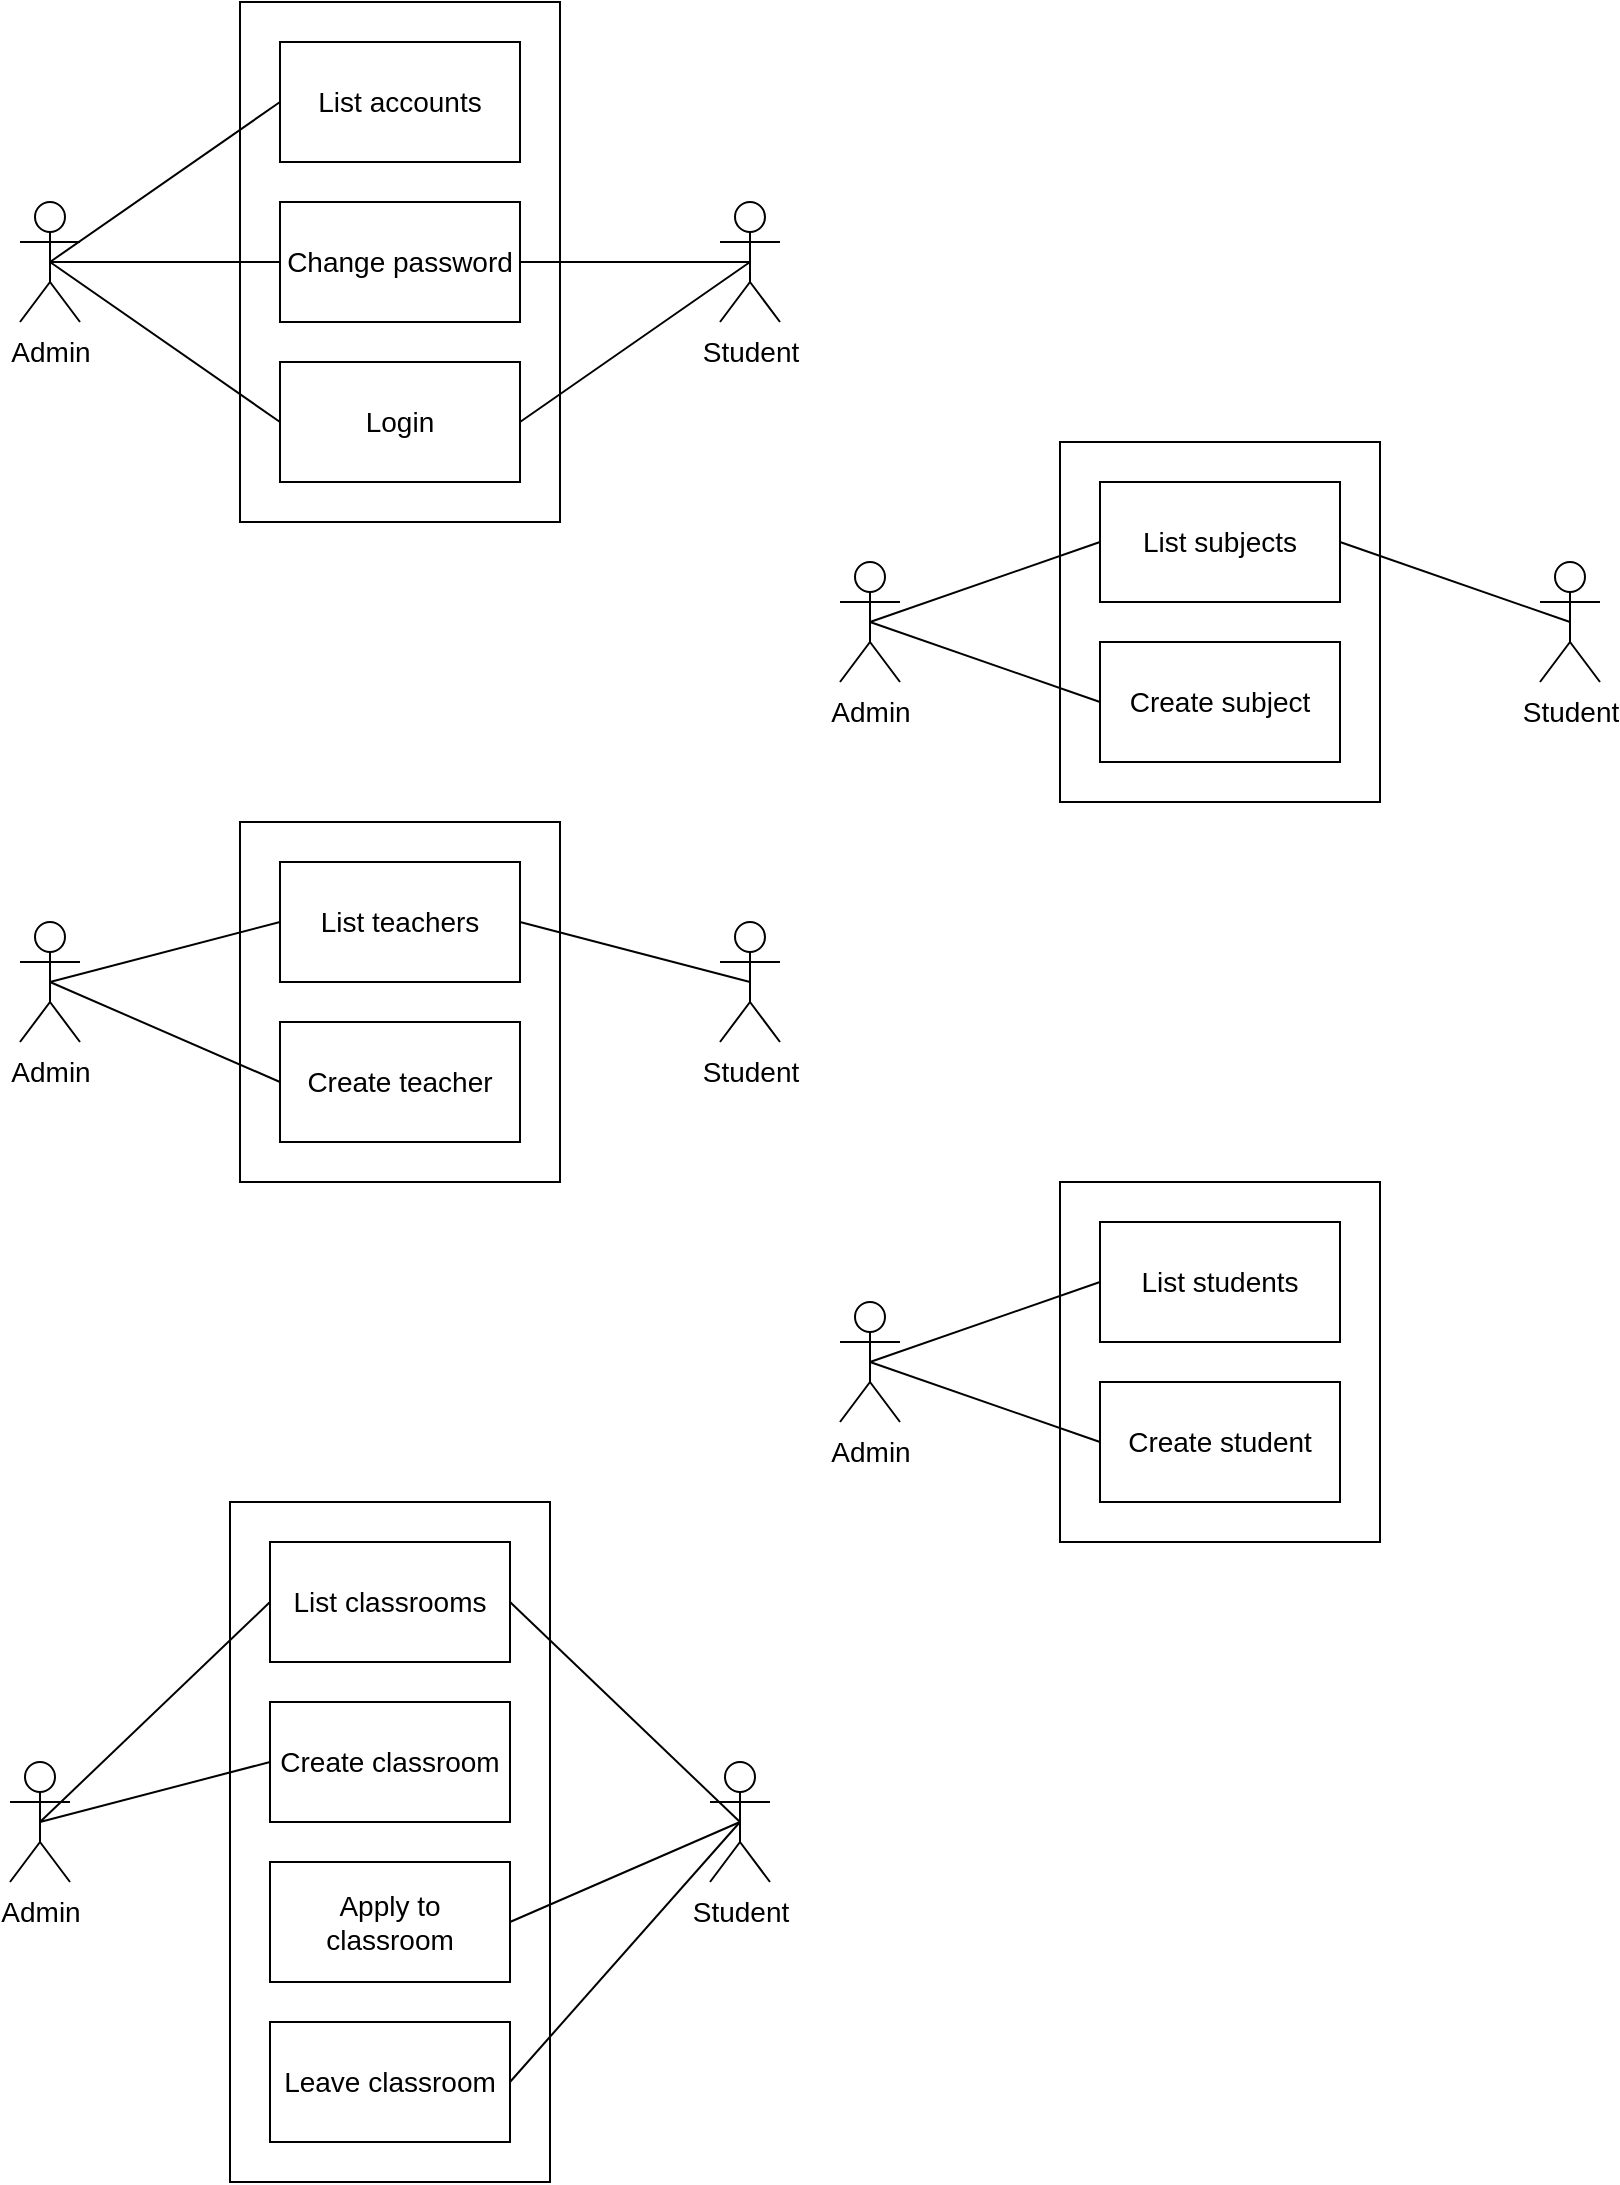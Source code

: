 <mxfile version="15.8.7" type="device" pages="4"><diagram id="AH7w5Aq96p9cUGyIJfoF" name="Usecase"><mxGraphModel dx="1303" dy="1985" grid="1" gridSize="10" guides="1" tooltips="1" connect="1" arrows="1" fold="1" page="1" pageScale="1" pageWidth="850" pageHeight="1100" math="0" shadow="0"><root><mxCell id="0"/><mxCell id="1" parent="0"/><mxCell id="RSIi7MZD5T0gRCCUXKB8-35" value="" style="rounded=0;whiteSpace=wrap;html=1;fontSize=14;" parent="1" vertex="1"><mxGeometry x="155" y="-350" width="160" height="340" as="geometry"/></mxCell><mxCell id="RSIi7MZD5T0gRCCUXKB8-28" value="" style="rounded=0;whiteSpace=wrap;html=1;fontSize=14;" parent="1" vertex="1"><mxGeometry x="570" y="-510" width="160" height="180" as="geometry"/></mxCell><mxCell id="RSIi7MZD5T0gRCCUXKB8-18" value="" style="rounded=0;whiteSpace=wrap;html=1;fontSize=14;" parent="1" vertex="1"><mxGeometry x="160" y="-690" width="160" height="180" as="geometry"/></mxCell><mxCell id="RSIi7MZD5T0gRCCUXKB8-16" value="" style="rounded=0;whiteSpace=wrap;html=1;fontSize=14;" parent="1" vertex="1"><mxGeometry x="160" y="-1100" width="160" height="260" as="geometry"/></mxCell><mxCell id="RSIi7MZD5T0gRCCUXKB8-8" value="" style="rounded=0;whiteSpace=wrap;html=1;fontSize=14;" parent="1" vertex="1"><mxGeometry x="570" y="-880" width="160" height="180" as="geometry"/></mxCell><mxCell id="EGFN7egGPJY34ub4a-sf-1" value="Login" style="rounded=0;whiteSpace=wrap;html=1;fontSize=14;" parent="1" vertex="1"><mxGeometry x="180" y="-920" width="120" height="60" as="geometry"/></mxCell><mxCell id="EGFN7egGPJY34ub4a-sf-15" style="edgeStyle=none;rounded=0;orthogonalLoop=1;jettySize=auto;html=1;exitX=0.5;exitY=0.5;exitDx=0;exitDy=0;exitPerimeter=0;entryX=0;entryY=0.5;entryDx=0;entryDy=0;endArrow=none;endFill=0;fontSize=14;" parent="1" source="EGFN7egGPJY34ub4a-sf-2" target="EGFN7egGPJY34ub4a-sf-14" edge="1"><mxGeometry relative="1" as="geometry"/></mxCell><mxCell id="RSIi7MZD5T0gRCCUXKB8-3" style="edgeStyle=none;rounded=0;orthogonalLoop=1;jettySize=auto;html=1;exitX=0.5;exitY=0.5;exitDx=0;exitDy=0;exitPerimeter=0;entryX=0;entryY=0.5;entryDx=0;entryDy=0;endArrow=none;endFill=0;fontSize=14;" parent="1" source="EGFN7egGPJY34ub4a-sf-2" target="RSIi7MZD5T0gRCCUXKB8-1" edge="1"><mxGeometry relative="1" as="geometry"/></mxCell><mxCell id="EGFN7egGPJY34ub4a-sf-2" value="Admin" style="shape=umlActor;verticalLabelPosition=bottom;verticalAlign=top;html=1;outlineConnect=0;fontSize=14;" parent="1" vertex="1"><mxGeometry x="460" y="-820" width="30" height="60" as="geometry"/></mxCell><mxCell id="EGFN7egGPJY34ub4a-sf-6" style="edgeStyle=none;rounded=0;orthogonalLoop=1;jettySize=auto;html=1;exitX=0.5;exitY=0.5;exitDx=0;exitDy=0;exitPerimeter=0;entryX=1;entryY=0.5;entryDx=0;entryDy=0;endArrow=none;endFill=0;fontSize=14;" parent="1" source="EGFN7egGPJY34ub4a-sf-3" target="EGFN7egGPJY34ub4a-sf-1" edge="1"><mxGeometry relative="1" as="geometry"/></mxCell><mxCell id="RSIi7MZD5T0gRCCUXKB8-7" style="edgeStyle=none;rounded=0;orthogonalLoop=1;jettySize=auto;html=1;exitX=0.5;exitY=0.5;exitDx=0;exitDy=0;exitPerimeter=0;entryX=1;entryY=0.5;entryDx=0;entryDy=0;endArrow=none;endFill=0;fontSize=14;" parent="1" source="EGFN7egGPJY34ub4a-sf-3" target="RSIi7MZD5T0gRCCUXKB8-5" edge="1"><mxGeometry relative="1" as="geometry"/></mxCell><mxCell id="EGFN7egGPJY34ub4a-sf-3" value="Student" style="shape=umlActor;verticalLabelPosition=bottom;verticalAlign=top;html=1;outlineConnect=0;fontSize=14;" parent="1" vertex="1"><mxGeometry x="400" y="-1000" width="30" height="60" as="geometry"/></mxCell><mxCell id="RSIi7MZD5T0gRCCUXKB8-43" style="edgeStyle=none;rounded=0;orthogonalLoop=1;jettySize=auto;html=1;exitX=1;exitY=0.5;exitDx=0;exitDy=0;entryX=0.5;entryY=0.5;entryDx=0;entryDy=0;entryPerimeter=0;endArrow=none;endFill=0;fontSize=14;" parent="1" source="EGFN7egGPJY34ub4a-sf-9" target="RSIi7MZD5T0gRCCUXKB8-41" edge="1"><mxGeometry relative="1" as="geometry"/></mxCell><mxCell id="EGFN7egGPJY34ub4a-sf-9" value="Apply to classroom" style="rounded=0;whiteSpace=wrap;html=1;fontSize=14;" parent="1" vertex="1"><mxGeometry x="175" y="-170" width="120" height="60" as="geometry"/></mxCell><mxCell id="EGFN7egGPJY34ub4a-sf-12" value="List accounts" style="rounded=0;whiteSpace=wrap;html=1;fontSize=14;" parent="1" vertex="1"><mxGeometry x="180" y="-1080" width="120" height="60" as="geometry"/></mxCell><mxCell id="EGFN7egGPJY34ub4a-sf-14" value="List subjects" style="rounded=0;whiteSpace=wrap;html=1;fontSize=14;" parent="1" vertex="1"><mxGeometry x="590" y="-860" width="120" height="60" as="geometry"/></mxCell><mxCell id="RSIi7MZD5T0gRCCUXKB8-44" style="edgeStyle=none;rounded=0;orthogonalLoop=1;jettySize=auto;html=1;exitX=1;exitY=0.5;exitDx=0;exitDy=0;endArrow=none;endFill=0;entryX=0.5;entryY=0.5;entryDx=0;entryDy=0;entryPerimeter=0;fontSize=14;" parent="1" source="EGFN7egGPJY34ub4a-sf-23" target="RSIi7MZD5T0gRCCUXKB8-41" edge="1"><mxGeometry relative="1" as="geometry"><mxPoint x="380" y="-160" as="targetPoint"/></mxGeometry></mxCell><mxCell id="EGFN7egGPJY34ub4a-sf-23" value="Leave classroom" style="rounded=0;whiteSpace=wrap;html=1;fontSize=14;" parent="1" vertex="1"><mxGeometry x="175" y="-90" width="120" height="60" as="geometry"/></mxCell><mxCell id="-o_s57AqPUKPqCdfIMqW-1" value="List students" style="rounded=0;whiteSpace=wrap;html=1;fontSize=14;" parent="1" vertex="1"><mxGeometry x="590" y="-490" width="120" height="60" as="geometry"/></mxCell><mxCell id="RSIi7MZD5T0gRCCUXKB8-25" style="edgeStyle=none;rounded=0;orthogonalLoop=1;jettySize=auto;html=1;exitX=1;exitY=0.5;exitDx=0;exitDy=0;entryX=0.5;entryY=0.5;entryDx=0;entryDy=0;entryPerimeter=0;endArrow=none;endFill=0;fontSize=14;" parent="1" source="-o_s57AqPUKPqCdfIMqW-2" target="RSIi7MZD5T0gRCCUXKB8-24" edge="1"><mxGeometry relative="1" as="geometry"/></mxCell><mxCell id="-o_s57AqPUKPqCdfIMqW-2" value="List teachers" style="rounded=0;whiteSpace=wrap;html=1;fontSize=14;" parent="1" vertex="1"><mxGeometry x="180" y="-670" width="120" height="60" as="geometry"/></mxCell><mxCell id="RSIi7MZD5T0gRCCUXKB8-1" value="Create subject" style="rounded=0;whiteSpace=wrap;html=1;fontSize=14;" parent="1" vertex="1"><mxGeometry x="590" y="-780" width="120" height="60" as="geometry"/></mxCell><mxCell id="RSIi7MZD5T0gRCCUXKB8-5" value="Change password" style="rounded=0;whiteSpace=wrap;html=1;fontSize=14;" parent="1" vertex="1"><mxGeometry x="180" y="-1000" width="120" height="60" as="geometry"/></mxCell><mxCell id="RSIi7MZD5T0gRCCUXKB8-10" style="edgeStyle=none;rounded=0;orthogonalLoop=1;jettySize=auto;html=1;exitX=0.5;exitY=0.5;exitDx=0;exitDy=0;exitPerimeter=0;entryX=1;entryY=0.5;entryDx=0;entryDy=0;endArrow=none;endFill=0;fontSize=14;" parent="1" source="RSIi7MZD5T0gRCCUXKB8-9" target="EGFN7egGPJY34ub4a-sf-14" edge="1"><mxGeometry relative="1" as="geometry"/></mxCell><mxCell id="RSIi7MZD5T0gRCCUXKB8-9" value="Student" style="shape=umlActor;verticalLabelPosition=bottom;verticalAlign=top;html=1;outlineConnect=0;fontSize=14;" parent="1" vertex="1"><mxGeometry x="810" y="-820" width="30" height="60" as="geometry"/></mxCell><mxCell id="RSIi7MZD5T0gRCCUXKB8-12" style="edgeStyle=none;rounded=0;orthogonalLoop=1;jettySize=auto;html=1;exitX=0.5;exitY=0.5;exitDx=0;exitDy=0;exitPerimeter=0;entryX=0;entryY=0.5;entryDx=0;entryDy=0;endArrow=none;endFill=0;fontSize=14;" parent="1" source="RSIi7MZD5T0gRCCUXKB8-11" target="EGFN7egGPJY34ub4a-sf-12" edge="1"><mxGeometry relative="1" as="geometry"/></mxCell><mxCell id="RSIi7MZD5T0gRCCUXKB8-14" style="edgeStyle=none;rounded=0;orthogonalLoop=1;jettySize=auto;html=1;exitX=0.5;exitY=0.5;exitDx=0;exitDy=0;exitPerimeter=0;entryX=0;entryY=0.5;entryDx=0;entryDy=0;endArrow=none;endFill=0;fontSize=14;" parent="1" source="RSIi7MZD5T0gRCCUXKB8-11" target="RSIi7MZD5T0gRCCUXKB8-5" edge="1"><mxGeometry relative="1" as="geometry"/></mxCell><mxCell id="RSIi7MZD5T0gRCCUXKB8-15" style="edgeStyle=none;rounded=0;orthogonalLoop=1;jettySize=auto;html=1;exitX=0.5;exitY=0.5;exitDx=0;exitDy=0;exitPerimeter=0;entryX=0;entryY=0.5;entryDx=0;entryDy=0;endArrow=none;endFill=0;fontSize=14;" parent="1" source="RSIi7MZD5T0gRCCUXKB8-11" target="EGFN7egGPJY34ub4a-sf-1" edge="1"><mxGeometry relative="1" as="geometry"/></mxCell><mxCell id="RSIi7MZD5T0gRCCUXKB8-11" value="Admin" style="shape=umlActor;verticalLabelPosition=bottom;verticalAlign=top;html=1;outlineConnect=0;fontSize=14;" parent="1" vertex="1"><mxGeometry x="50" y="-1000" width="30" height="60" as="geometry"/></mxCell><mxCell id="RSIi7MZD5T0gRCCUXKB8-17" value="Create teacher" style="rounded=0;whiteSpace=wrap;html=1;fontSize=14;" parent="1" vertex="1"><mxGeometry x="180" y="-590" width="120" height="60" as="geometry"/></mxCell><mxCell id="RSIi7MZD5T0gRCCUXKB8-20" style="edgeStyle=none;rounded=0;orthogonalLoop=1;jettySize=auto;html=1;exitX=0.5;exitY=0.5;exitDx=0;exitDy=0;exitPerimeter=0;entryX=0;entryY=0.5;entryDx=0;entryDy=0;endArrow=none;endFill=0;fontSize=14;" parent="1" source="RSIi7MZD5T0gRCCUXKB8-19" target="-o_s57AqPUKPqCdfIMqW-2" edge="1"><mxGeometry relative="1" as="geometry"/></mxCell><mxCell id="RSIi7MZD5T0gRCCUXKB8-21" style="edgeStyle=none;rounded=0;orthogonalLoop=1;jettySize=auto;html=1;exitX=0.5;exitY=0.5;exitDx=0;exitDy=0;exitPerimeter=0;entryX=0;entryY=0.5;entryDx=0;entryDy=0;endArrow=none;endFill=0;fontSize=14;" parent="1" source="RSIi7MZD5T0gRCCUXKB8-19" target="RSIi7MZD5T0gRCCUXKB8-17" edge="1"><mxGeometry relative="1" as="geometry"/></mxCell><mxCell id="RSIi7MZD5T0gRCCUXKB8-19" value="Admin" style="shape=umlActor;verticalLabelPosition=bottom;verticalAlign=top;html=1;outlineConnect=0;fontSize=14;" parent="1" vertex="1"><mxGeometry x="50" y="-640" width="30" height="60" as="geometry"/></mxCell><mxCell id="RSIi7MZD5T0gRCCUXKB8-24" value="Student" style="shape=umlActor;verticalLabelPosition=bottom;verticalAlign=top;html=1;outlineConnect=0;fontSize=14;" parent="1" vertex="1"><mxGeometry x="400" y="-640" width="30" height="60" as="geometry"/></mxCell><mxCell id="RSIi7MZD5T0gRCCUXKB8-26" value="Create student" style="rounded=0;whiteSpace=wrap;html=1;fontSize=14;" parent="1" vertex="1"><mxGeometry x="590" y="-410" width="120" height="60" as="geometry"/></mxCell><mxCell id="RSIi7MZD5T0gRCCUXKB8-31" style="edgeStyle=none;rounded=0;orthogonalLoop=1;jettySize=auto;html=1;exitX=0.5;exitY=0.5;exitDx=0;exitDy=0;exitPerimeter=0;entryX=0;entryY=0.5;entryDx=0;entryDy=0;endArrow=none;endFill=0;fontSize=14;" parent="1" source="RSIi7MZD5T0gRCCUXKB8-29" target="-o_s57AqPUKPqCdfIMqW-1" edge="1"><mxGeometry relative="1" as="geometry"/></mxCell><mxCell id="RSIi7MZD5T0gRCCUXKB8-32" style="edgeStyle=none;rounded=0;orthogonalLoop=1;jettySize=auto;html=1;exitX=0.5;exitY=0.5;exitDx=0;exitDy=0;exitPerimeter=0;entryX=0;entryY=0.5;entryDx=0;entryDy=0;endArrow=none;endFill=0;fontSize=14;" parent="1" source="RSIi7MZD5T0gRCCUXKB8-29" target="RSIi7MZD5T0gRCCUXKB8-26" edge="1"><mxGeometry relative="1" as="geometry"/></mxCell><mxCell id="RSIi7MZD5T0gRCCUXKB8-29" value="Admin" style="shape=umlActor;verticalLabelPosition=bottom;verticalAlign=top;html=1;outlineConnect=0;fontSize=14;" parent="1" vertex="1"><mxGeometry x="460" y="-450" width="30" height="60" as="geometry"/></mxCell><mxCell id="RSIi7MZD5T0gRCCUXKB8-42" style="edgeStyle=none;rounded=0;orthogonalLoop=1;jettySize=auto;html=1;exitX=1;exitY=0.5;exitDx=0;exitDy=0;entryX=0.5;entryY=0.5;entryDx=0;entryDy=0;entryPerimeter=0;endArrow=none;endFill=0;fontSize=14;" parent="1" source="RSIi7MZD5T0gRCCUXKB8-33" target="RSIi7MZD5T0gRCCUXKB8-41" edge="1"><mxGeometry relative="1" as="geometry"/></mxCell><mxCell id="RSIi7MZD5T0gRCCUXKB8-33" value="List classrooms" style="rounded=0;whiteSpace=wrap;html=1;fontSize=14;" parent="1" vertex="1"><mxGeometry x="175" y="-330" width="120" height="60" as="geometry"/></mxCell><mxCell id="RSIi7MZD5T0gRCCUXKB8-34" value="Create classroom" style="rounded=0;whiteSpace=wrap;html=1;fontSize=14;" parent="1" vertex="1"><mxGeometry x="175" y="-250" width="120" height="60" as="geometry"/></mxCell><mxCell id="RSIi7MZD5T0gRCCUXKB8-37" style="edgeStyle=none;rounded=0;orthogonalLoop=1;jettySize=auto;html=1;exitX=0.5;exitY=0.5;exitDx=0;exitDy=0;exitPerimeter=0;entryX=0;entryY=0.5;entryDx=0;entryDy=0;endArrow=none;endFill=0;fontSize=14;" parent="1" source="RSIi7MZD5T0gRCCUXKB8-36" target="RSIi7MZD5T0gRCCUXKB8-33" edge="1"><mxGeometry relative="1" as="geometry"/></mxCell><mxCell id="RSIi7MZD5T0gRCCUXKB8-38" style="edgeStyle=none;rounded=0;orthogonalLoop=1;jettySize=auto;html=1;exitX=0.5;exitY=0.5;exitDx=0;exitDy=0;exitPerimeter=0;entryX=0;entryY=0.5;entryDx=0;entryDy=0;endArrow=none;endFill=0;fontSize=14;" parent="1" source="RSIi7MZD5T0gRCCUXKB8-36" target="RSIi7MZD5T0gRCCUXKB8-34" edge="1"><mxGeometry relative="1" as="geometry"/></mxCell><mxCell id="RSIi7MZD5T0gRCCUXKB8-36" value="Admin" style="shape=umlActor;verticalLabelPosition=bottom;verticalAlign=top;html=1;outlineConnect=0;fontSize=14;" parent="1" vertex="1"><mxGeometry x="45" y="-220" width="30" height="60" as="geometry"/></mxCell><mxCell id="RSIi7MZD5T0gRCCUXKB8-41" value="Student" style="shape=umlActor;verticalLabelPosition=bottom;verticalAlign=top;html=1;outlineConnect=0;fontSize=14;" parent="1" vertex="1"><mxGeometry x="395" y="-220" width="30" height="60" as="geometry"/></mxCell></root></mxGraphModel></diagram><diagram id="pPxAb15gJP4YLCrS3JAK" name="ERD"><mxGraphModel dx="782" dy="531" grid="1" gridSize="10" guides="1" tooltips="1" connect="1" arrows="1" fold="1" page="1" pageScale="1" pageWidth="850" pageHeight="1100" math="0" shadow="0"><root><mxCell id="498lmC8vUljL6oUzgPvH-0"/><mxCell id="498lmC8vUljL6oUzgPvH-1" parent="498lmC8vUljL6oUzgPvH-0"/><mxCell id="498lmC8vUljL6oUzgPvH-8" style="edgeStyle=orthogonalEdgeStyle;rounded=0;orthogonalLoop=1;jettySize=auto;html=1;exitX=1;exitY=0.5;exitDx=0;exitDy=0;entryX=0;entryY=0.5;entryDx=0;entryDy=0;endArrow=none;endFill=0;fontSize=14;" parent="498lmC8vUljL6oUzgPvH-1" source="498lmC8vUljL6oUzgPvH-21" target="498lmC8vUljL6oUzgPvH-3" edge="1"><mxGeometry relative="1" as="geometry"/></mxCell><mxCell id="498lmC8vUljL6oUzgPvH-2" value="Account" style="rounded=0;whiteSpace=wrap;html=1;fontSize=14;" parent="498lmC8vUljL6oUzgPvH-1" vertex="1"><mxGeometry x="200" y="50" width="120" height="60" as="geometry"/></mxCell><mxCell id="498lmC8vUljL6oUzgPvH-11" style="edgeStyle=orthogonalEdgeStyle;rounded=0;orthogonalLoop=1;jettySize=auto;html=1;exitX=0.5;exitY=1;exitDx=0;exitDy=0;entryX=0.5;entryY=0;entryDx=0;entryDy=0;endArrow=ERmany;endFill=0;fontSize=14;" parent="498lmC8vUljL6oUzgPvH-1" source="498lmC8vUljL6oUzgPvH-12" target="498lmC8vUljL6oUzgPvH-4" edge="1"><mxGeometry relative="1" as="geometry"/></mxCell><mxCell id="498lmC8vUljL6oUzgPvH-3" value="Student" style="rounded=0;whiteSpace=wrap;html=1;fontSize=14;" parent="498lmC8vUljL6oUzgPvH-1" vertex="1"><mxGeometry x="480" y="50" width="120" height="60" as="geometry"/></mxCell><mxCell id="498lmC8vUljL6oUzgPvH-4" value="Classroom" style="rounded=0;whiteSpace=wrap;html=1;fontSize=14;" parent="498lmC8vUljL6oUzgPvH-1" vertex="1"><mxGeometry x="480" y="430" width="120" height="60" as="geometry"/></mxCell><mxCell id="498lmC8vUljL6oUzgPvH-10" style="edgeStyle=orthogonalEdgeStyle;rounded=0;orthogonalLoop=1;jettySize=auto;html=1;endArrow=ERmany;endFill=0;entryX=0;entryY=0.5;entryDx=0;entryDy=0;exitX=1;exitY=0.5;exitDx=0;exitDy=0;fontSize=14;" parent="498lmC8vUljL6oUzgPvH-1" source="498lmC8vUljL6oUzgPvH-26" target="498lmC8vUljL6oUzgPvH-4" edge="1"><mxGeometry relative="1" as="geometry"><mxPoint x="380" y="480" as="sourcePoint"/><mxPoint x="460" y="460" as="targetPoint"/></mxGeometry></mxCell><mxCell id="498lmC8vUljL6oUzgPvH-27" style="edgeStyle=orthogonalEdgeStyle;rounded=0;orthogonalLoop=1;jettySize=auto;html=1;exitX=1;exitY=0.5;exitDx=0;exitDy=0;entryX=0;entryY=0.5;entryDx=0;entryDy=0;endArrow=none;endFill=0;fontSize=14;" parent="498lmC8vUljL6oUzgPvH-1" source="498lmC8vUljL6oUzgPvH-6" target="498lmC8vUljL6oUzgPvH-26" edge="1"><mxGeometry relative="1" as="geometry"/></mxCell><mxCell id="498lmC8vUljL6oUzgPvH-6" value="Subject" style="rounded=0;whiteSpace=wrap;html=1;fontSize=14;" parent="498lmC8vUljL6oUzgPvH-1" vertex="1"><mxGeometry x="200" y="430" width="120" height="60" as="geometry"/></mxCell><mxCell id="498lmC8vUljL6oUzgPvH-13" style="edgeStyle=orthogonalEdgeStyle;rounded=0;orthogonalLoop=1;jettySize=auto;html=1;exitX=0.5;exitY=0;exitDx=0;exitDy=0;entryX=0.5;entryY=1;entryDx=0;entryDy=0;endArrow=ERmany;endFill=0;fontSize=14;" parent="498lmC8vUljL6oUzgPvH-1" source="498lmC8vUljL6oUzgPvH-12" target="498lmC8vUljL6oUzgPvH-3" edge="1"><mxGeometry relative="1" as="geometry"/></mxCell><mxCell id="498lmC8vUljL6oUzgPvH-12" value="register" style="rhombus;whiteSpace=wrap;html=1;fontSize=14;" parent="498lmC8vUljL6oUzgPvH-1" vertex="1"><mxGeometry x="500" y="170" width="80" height="80" as="geometry"/></mxCell><mxCell id="498lmC8vUljL6oUzgPvH-18" style="edgeStyle=orthogonalEdgeStyle;rounded=0;orthogonalLoop=1;jettySize=auto;html=1;exitX=1;exitY=0.5;exitDx=0;exitDy=0;entryX=0.25;entryY=0;entryDx=0;entryDy=0;endArrow=ERmany;endFill=0;fontSize=14;" parent="498lmC8vUljL6oUzgPvH-1" source="498lmC8vUljL6oUzgPvH-19" target="498lmC8vUljL6oUzgPvH-4" edge="1"><mxGeometry relative="1" as="geometry"/></mxCell><mxCell id="498lmC8vUljL6oUzgPvH-20" style="edgeStyle=orthogonalEdgeStyle;rounded=0;orthogonalLoop=1;jettySize=auto;html=1;exitX=1;exitY=0.5;exitDx=0;exitDy=0;entryX=0;entryY=0.5;entryDx=0;entryDy=0;endArrow=none;endFill=0;fontSize=14;" parent="498lmC8vUljL6oUzgPvH-1" source="498lmC8vUljL6oUzgPvH-16" target="498lmC8vUljL6oUzgPvH-19" edge="1"><mxGeometry relative="1" as="geometry"/></mxCell><mxCell id="498lmC8vUljL6oUzgPvH-16" value="Teacher" style="rounded=0;whiteSpace=wrap;html=1;fontSize=14;" parent="498lmC8vUljL6oUzgPvH-1" vertex="1"><mxGeometry x="200" y="290" width="120" height="60" as="geometry"/></mxCell><mxCell id="498lmC8vUljL6oUzgPvH-19" value="onboard" style="rhombus;whiteSpace=wrap;html=1;fontSize=14;" parent="498lmC8vUljL6oUzgPvH-1" vertex="1"><mxGeometry x="360" y="280" width="80" height="80" as="geometry"/></mxCell><mxCell id="498lmC8vUljL6oUzgPvH-22" style="edgeStyle=orthogonalEdgeStyle;rounded=0;orthogonalLoop=1;jettySize=auto;html=1;exitX=0;exitY=0.5;exitDx=0;exitDy=0;entryX=1;entryY=0.5;entryDx=0;entryDy=0;endArrow=none;endFill=0;fontSize=14;" parent="498lmC8vUljL6oUzgPvH-1" source="498lmC8vUljL6oUzgPvH-21" target="498lmC8vUljL6oUzgPvH-2" edge="1"><mxGeometry relative="1" as="geometry"/></mxCell><mxCell id="498lmC8vUljL6oUzgPvH-21" value="assign" style="rhombus;whiteSpace=wrap;html=1;fontSize=14;" parent="498lmC8vUljL6oUzgPvH-1" vertex="1"><mxGeometry x="360" y="40" width="80" height="80" as="geometry"/></mxCell><mxCell id="498lmC8vUljL6oUzgPvH-26" value="belong to" style="rhombus;whiteSpace=wrap;html=1;fontSize=14;" parent="498lmC8vUljL6oUzgPvH-1" vertex="1"><mxGeometry x="360" y="420" width="80" height="80" as="geometry"/></mxCell></root></mxGraphModel></diagram><diagram id="ENE9h-FWgAyUyQLn_6fD" name="CLI map"><mxGraphModel dx="1303" dy="885" grid="1" gridSize="10" guides="1" tooltips="1" connect="1" arrows="1" fold="1" page="1" pageScale="1" pageWidth="850" pageHeight="1100" math="0" shadow="0"><root><mxCell id="2WxYQkA9XCFnXkJn_7wP-0"/><mxCell id="2WxYQkA9XCFnXkJn_7wP-1" parent="2WxYQkA9XCFnXkJn_7wP-0"/><mxCell id="2WxYQkA9XCFnXkJn_7wP-4" style="edgeStyle=orthogonalEdgeStyle;rounded=0;orthogonalLoop=1;jettySize=auto;html=1;exitX=0.5;exitY=1;exitDx=0;exitDy=0;entryX=0;entryY=0.5;entryDx=0;entryDy=0;fontSize=14;" parent="2WxYQkA9XCFnXkJn_7wP-1" source="2WxYQkA9XCFnXkJn_7wP-2" target="2WxYQkA9XCFnXkJn_7wP-3" edge="1"><mxGeometry relative="1" as="geometry"/></mxCell><mxCell id="2WxYQkA9XCFnXkJn_7wP-2" value="Login" style="rounded=0;whiteSpace=wrap;html=1;fillColor=default;fontSize=14;" parent="2WxYQkA9XCFnXkJn_7wP-1" vertex="1"><mxGeometry x="50" y="40" width="120" height="60" as="geometry"/></mxCell><mxCell id="2WxYQkA9XCFnXkJn_7wP-10" style="edgeStyle=orthogonalEdgeStyle;rounded=0;orthogonalLoop=1;jettySize=auto;html=1;exitX=0.5;exitY=1;exitDx=0;exitDy=0;entryX=0;entryY=0.5;entryDx=0;entryDy=0;fontSize=14;" parent="2WxYQkA9XCFnXkJn_7wP-1" source="2WxYQkA9XCFnXkJn_7wP-3" target="2WxYQkA9XCFnXkJn_7wP-5" edge="1"><mxGeometry relative="1" as="geometry"/></mxCell><mxCell id="2WxYQkA9XCFnXkJn_7wP-11" style="edgeStyle=orthogonalEdgeStyle;rounded=0;orthogonalLoop=1;jettySize=auto;html=1;exitX=0.5;exitY=1;exitDx=0;exitDy=0;entryX=0;entryY=0.5;entryDx=0;entryDy=0;fontSize=14;" parent="2WxYQkA9XCFnXkJn_7wP-1" source="2WxYQkA9XCFnXkJn_7wP-3" target="2WxYQkA9XCFnXkJn_7wP-6" edge="1"><mxGeometry relative="1" as="geometry"/></mxCell><mxCell id="2WxYQkA9XCFnXkJn_7wP-12" style="edgeStyle=orthogonalEdgeStyle;rounded=0;orthogonalLoop=1;jettySize=auto;html=1;exitX=0.5;exitY=1;exitDx=0;exitDy=0;entryX=0;entryY=0.5;entryDx=0;entryDy=0;fontSize=14;" parent="2WxYQkA9XCFnXkJn_7wP-1" source="2WxYQkA9XCFnXkJn_7wP-3" target="2WxYQkA9XCFnXkJn_7wP-8" edge="1"><mxGeometry relative="1" as="geometry"/></mxCell><mxCell id="2WxYQkA9XCFnXkJn_7wP-13" style="edgeStyle=orthogonalEdgeStyle;rounded=0;orthogonalLoop=1;jettySize=auto;html=1;exitX=0.5;exitY=1;exitDx=0;exitDy=0;entryX=0;entryY=0.5;entryDx=0;entryDy=0;fontSize=14;" parent="2WxYQkA9XCFnXkJn_7wP-1" source="2WxYQkA9XCFnXkJn_7wP-3" target="2WxYQkA9XCFnXkJn_7wP-7" edge="1"><mxGeometry relative="1" as="geometry"/></mxCell><mxCell id="2WxYQkA9XCFnXkJn_7wP-14" style="edgeStyle=orthogonalEdgeStyle;rounded=0;orthogonalLoop=1;jettySize=auto;html=1;exitX=0.5;exitY=1;exitDx=0;exitDy=0;entryX=0;entryY=0.5;entryDx=0;entryDy=0;fontSize=14;" parent="2WxYQkA9XCFnXkJn_7wP-1" source="2WxYQkA9XCFnXkJn_7wP-3" target="2WxYQkA9XCFnXkJn_7wP-9" edge="1"><mxGeometry relative="1" as="geometry"/></mxCell><mxCell id="2WxYQkA9XCFnXkJn_7wP-3" value="App" style="rounded=0;whiteSpace=wrap;html=1;fillColor=default;fontSize=14;" parent="2WxYQkA9XCFnXkJn_7wP-1" vertex="1"><mxGeometry x="150" y="130" width="120" height="60" as="geometry"/></mxCell><mxCell id="2WxYQkA9XCFnXkJn_7wP-16" style="edgeStyle=orthogonalEdgeStyle;rounded=0;orthogonalLoop=1;jettySize=auto;html=1;exitX=1;exitY=0.5;exitDx=0;exitDy=0;entryX=0;entryY=0.5;entryDx=0;entryDy=0;fontSize=14;" parent="2WxYQkA9XCFnXkJn_7wP-1" source="2WxYQkA9XCFnXkJn_7wP-5" target="2WxYQkA9XCFnXkJn_7wP-15" edge="1"><mxGeometry relative="1" as="geometry"/></mxCell><mxCell id="2WxYQkA9XCFnXkJn_7wP-5" value="Account" style="rounded=0;whiteSpace=wrap;html=1;fillColor=default;fontSize=14;" parent="2WxYQkA9XCFnXkJn_7wP-1" vertex="1"><mxGeometry x="250" y="230" width="120" height="60" as="geometry"/></mxCell><mxCell id="2WxYQkA9XCFnXkJn_7wP-18" style="edgeStyle=orthogonalEdgeStyle;rounded=0;orthogonalLoop=1;jettySize=auto;html=1;exitX=1;exitY=0.5;exitDx=0;exitDy=0;entryX=0;entryY=0.5;entryDx=0;entryDy=0;fontSize=14;" parent="2WxYQkA9XCFnXkJn_7wP-1" source="2WxYQkA9XCFnXkJn_7wP-6" target="2WxYQkA9XCFnXkJn_7wP-17" edge="1"><mxGeometry relative="1" as="geometry"/></mxCell><mxCell id="2WxYQkA9XCFnXkJn_7wP-6" value="Subject" style="rounded=0;whiteSpace=wrap;html=1;fillColor=default;fontSize=14;" parent="2WxYQkA9XCFnXkJn_7wP-1" vertex="1"><mxGeometry x="250" y="330" width="120" height="60" as="geometry"/></mxCell><mxCell id="2WxYQkA9XCFnXkJn_7wP-22" style="edgeStyle=orthogonalEdgeStyle;rounded=0;orthogonalLoop=1;jettySize=auto;html=1;exitX=1;exitY=0.5;exitDx=0;exitDy=0;entryX=0;entryY=0.5;entryDx=0;entryDy=0;fontSize=14;" parent="2WxYQkA9XCFnXkJn_7wP-1" source="2WxYQkA9XCFnXkJn_7wP-7" target="2WxYQkA9XCFnXkJn_7wP-21" edge="1"><mxGeometry relative="1" as="geometry"/></mxCell><mxCell id="2WxYQkA9XCFnXkJn_7wP-7" value="Student" style="rounded=0;whiteSpace=wrap;html=1;fillColor=default;fontSize=14;" parent="2WxYQkA9XCFnXkJn_7wP-1" vertex="1"><mxGeometry x="250" y="530" width="120" height="60" as="geometry"/></mxCell><mxCell id="2WxYQkA9XCFnXkJn_7wP-20" style="edgeStyle=orthogonalEdgeStyle;rounded=0;orthogonalLoop=1;jettySize=auto;html=1;exitX=1;exitY=0.5;exitDx=0;exitDy=0;entryX=0;entryY=0.5;entryDx=0;entryDy=0;fontSize=14;" parent="2WxYQkA9XCFnXkJn_7wP-1" source="2WxYQkA9XCFnXkJn_7wP-8" target="2WxYQkA9XCFnXkJn_7wP-19" edge="1"><mxGeometry relative="1" as="geometry"/></mxCell><mxCell id="2WxYQkA9XCFnXkJn_7wP-8" value="Teacher" style="rounded=0;whiteSpace=wrap;html=1;fillColor=default;fontSize=14;" parent="2WxYQkA9XCFnXkJn_7wP-1" vertex="1"><mxGeometry x="250" y="430" width="120" height="60" as="geometry"/></mxCell><mxCell id="2WxYQkA9XCFnXkJn_7wP-27" style="edgeStyle=orthogonalEdgeStyle;rounded=0;orthogonalLoop=1;jettySize=auto;html=1;exitX=1;exitY=0.5;exitDx=0;exitDy=0;entryX=0;entryY=0.5;entryDx=0;entryDy=0;fontSize=14;" parent="2WxYQkA9XCFnXkJn_7wP-1" source="2WxYQkA9XCFnXkJn_7wP-9" target="2WxYQkA9XCFnXkJn_7wP-23" edge="1"><mxGeometry relative="1" as="geometry"/></mxCell><mxCell id="2WxYQkA9XCFnXkJn_7wP-28" style="edgeStyle=orthogonalEdgeStyle;rounded=0;orthogonalLoop=1;jettySize=auto;html=1;exitX=1;exitY=0.5;exitDx=0;exitDy=0;entryX=0;entryY=0.5;entryDx=0;entryDy=0;fontSize=14;" parent="2WxYQkA9XCFnXkJn_7wP-1" source="2WxYQkA9XCFnXkJn_7wP-9" target="2WxYQkA9XCFnXkJn_7wP-24" edge="1"><mxGeometry relative="1" as="geometry"/></mxCell><mxCell id="2WxYQkA9XCFnXkJn_7wP-29" style="edgeStyle=orthogonalEdgeStyle;rounded=0;orthogonalLoop=1;jettySize=auto;html=1;exitX=1;exitY=0.5;exitDx=0;exitDy=0;entryX=0;entryY=0.5;entryDx=0;entryDy=0;fontSize=14;" parent="2WxYQkA9XCFnXkJn_7wP-1" source="2WxYQkA9XCFnXkJn_7wP-9" target="2WxYQkA9XCFnXkJn_7wP-25" edge="1"><mxGeometry relative="1" as="geometry"/></mxCell><mxCell id="2WxYQkA9XCFnXkJn_7wP-30" style="edgeStyle=orthogonalEdgeStyle;rounded=0;orthogonalLoop=1;jettySize=auto;html=1;exitX=1;exitY=0.5;exitDx=0;exitDy=0;entryX=0;entryY=0.5;entryDx=0;entryDy=0;fontSize=14;" parent="2WxYQkA9XCFnXkJn_7wP-1" source="2WxYQkA9XCFnXkJn_7wP-9" target="2WxYQkA9XCFnXkJn_7wP-26" edge="1"><mxGeometry relative="1" as="geometry"/></mxCell><mxCell id="2WxYQkA9XCFnXkJn_7wP-9" value="Classroom" style="rounded=0;whiteSpace=wrap;html=1;fillColor=default;fontSize=14;" parent="2WxYQkA9XCFnXkJn_7wP-1" vertex="1"><mxGeometry x="250" y="630" width="120" height="60" as="geometry"/></mxCell><mxCell id="2WxYQkA9XCFnXkJn_7wP-15" value="Password Change" style="rounded=0;whiteSpace=wrap;html=1;fontSize=14;fillColor=default;" parent="2WxYQkA9XCFnXkJn_7wP-1" vertex="1"><mxGeometry x="410" y="230" width="120" height="60" as="geometry"/></mxCell><mxCell id="2WxYQkA9XCFnXkJn_7wP-17" value="Subject Create" style="rounded=0;whiteSpace=wrap;html=1;fillColor=default;fontSize=14;" parent="2WxYQkA9XCFnXkJn_7wP-1" vertex="1"><mxGeometry x="410" y="330" width="120" height="60" as="geometry"/></mxCell><mxCell id="2WxYQkA9XCFnXkJn_7wP-19" value="Teacher Create" style="rounded=0;whiteSpace=wrap;html=1;fillColor=default;fontSize=14;" parent="2WxYQkA9XCFnXkJn_7wP-1" vertex="1"><mxGeometry x="410" y="430" width="120" height="60" as="geometry"/></mxCell><mxCell id="2WxYQkA9XCFnXkJn_7wP-21" value="Student Create" style="rounded=0;whiteSpace=wrap;html=1;fillColor=default;fontSize=14;" parent="2WxYQkA9XCFnXkJn_7wP-1" vertex="1"><mxGeometry x="410" y="530" width="120" height="60" as="geometry"/></mxCell><mxCell id="2WxYQkA9XCFnXkJn_7wP-23" value="Classroom Create" style="rounded=0;whiteSpace=wrap;html=1;fillColor=default;fontSize=14;" parent="2WxYQkA9XCFnXkJn_7wP-1" vertex="1"><mxGeometry x="410" y="630" width="120" height="60" as="geometry"/></mxCell><mxCell id="2WxYQkA9XCFnXkJn_7wP-24" value="Classroom Details" style="rounded=0;whiteSpace=wrap;html=1;fillColor=default;fontSize=14;" parent="2WxYQkA9XCFnXkJn_7wP-1" vertex="1"><mxGeometry x="410" y="730" width="120" height="60" as="geometry"/></mxCell><mxCell id="2WxYQkA9XCFnXkJn_7wP-25" value="Classroom Apply" style="rounded=0;whiteSpace=wrap;html=1;fillColor=default;fontSize=14;" parent="2WxYQkA9XCFnXkJn_7wP-1" vertex="1"><mxGeometry x="410" y="830" width="120" height="60" as="geometry"/></mxCell><mxCell id="2WxYQkA9XCFnXkJn_7wP-26" value="Classroom Leave" style="rounded=0;whiteSpace=wrap;html=1;fillColor=default;fontSize=14;" parent="2WxYQkA9XCFnXkJn_7wP-1" vertex="1"><mxGeometry x="410" y="930" width="120" height="60" as="geometry"/></mxCell></root></mxGraphModel></diagram><diagram id="N5_g_RwPm94J2cMiw0yq" name="App architecture"><mxGraphModel dx="920" dy="625" grid="1" gridSize="10" guides="1" tooltips="1" connect="1" arrows="1" fold="1" page="1" pageScale="1" pageWidth="850" pageHeight="1100" math="0" shadow="0"><root><mxCell id="39b3s-EtBT6if77Mp3bj-0"/><mxCell id="39b3s-EtBT6if77Mp3bj-1" parent="39b3s-EtBT6if77Mp3bj-0"/><mxCell id="39b3s-EtBT6if77Mp3bj-7" style="edgeStyle=orthogonalEdgeStyle;rounded=0;orthogonalLoop=1;jettySize=auto;html=1;exitX=0.25;exitY=1;exitDx=0;exitDy=0;entryX=0.25;entryY=0;entryDx=0;entryDy=0;fontSize=14;startArrow=classic;startFill=1;" parent="39b3s-EtBT6if77Mp3bj-1" source="39b3s-EtBT6if77Mp3bj-2" target="39b3s-EtBT6if77Mp3bj-4" edge="1"><mxGeometry relative="1" as="geometry"/></mxCell><mxCell id="39b3s-EtBT6if77Mp3bj-9" style="edgeStyle=orthogonalEdgeStyle;rounded=0;orthogonalLoop=1;jettySize=auto;html=1;exitX=0.75;exitY=1;exitDx=0;exitDy=0;entryX=0.5;entryY=0;entryDx=0;entryDy=0;fontSize=14;startArrow=classic;startFill=1;" parent="39b3s-EtBT6if77Mp3bj-1" source="39b3s-EtBT6if77Mp3bj-2" target="39b3s-EtBT6if77Mp3bj-3" edge="1"><mxGeometry relative="1" as="geometry"/></mxCell><mxCell id="VDqptmDdRhlRErLyz7kj-4" style="edgeStyle=orthogonalEdgeStyle;rounded=0;orthogonalLoop=1;jettySize=auto;html=1;exitX=1;exitY=0.5;exitDx=0;exitDy=0;entryX=0.187;entryY=1;entryDx=0;entryDy=0;entryPerimeter=0;startArrow=classic;startFill=1;" edge="1" parent="39b3s-EtBT6if77Mp3bj-1" source="39b3s-EtBT6if77Mp3bj-2" target="VDqptmDdRhlRErLyz7kj-0"><mxGeometry relative="1" as="geometry"/></mxCell><mxCell id="39b3s-EtBT6if77Mp3bj-2" value="CLI" style="rounded=0;whiteSpace=wrap;html=1;fontSize=14;fillColor=default;" parent="39b3s-EtBT6if77Mp3bj-1" vertex="1"><mxGeometry x="320" y="140" width="240" height="60" as="geometry"/></mxCell><mxCell id="39b3s-EtBT6if77Mp3bj-8" style="edgeStyle=orthogonalEdgeStyle;rounded=0;orthogonalLoop=1;jettySize=auto;html=1;exitX=0.5;exitY=1;exitDx=0;exitDy=0;entryX=0.75;entryY=0;entryDx=0;entryDy=0;fontSize=14;startArrow=classic;startFill=1;" parent="39b3s-EtBT6if77Mp3bj-1" source="39b3s-EtBT6if77Mp3bj-3" target="39b3s-EtBT6if77Mp3bj-4" edge="1"><mxGeometry relative="1" as="geometry"/></mxCell><mxCell id="VDqptmDdRhlRErLyz7kj-5" style="edgeStyle=orthogonalEdgeStyle;rounded=0;orthogonalLoop=1;jettySize=auto;html=1;exitX=1;exitY=0.5;exitDx=0;exitDy=0;entryX=0.811;entryY=1.002;entryDx=0;entryDy=0;entryPerimeter=0;startArrow=classic;startFill=1;" edge="1" parent="39b3s-EtBT6if77Mp3bj-1" source="39b3s-EtBT6if77Mp3bj-3" target="VDqptmDdRhlRErLyz7kj-0"><mxGeometry relative="1" as="geometry"/></mxCell><mxCell id="39b3s-EtBT6if77Mp3bj-3" value="Services" style="rounded=0;whiteSpace=wrap;html=1;fontSize=14;fillColor=default;" parent="39b3s-EtBT6if77Mp3bj-1" vertex="1"><mxGeometry x="440" y="240" width="120" height="60" as="geometry"/></mxCell><mxCell id="39b3s-EtBT6if77Mp3bj-6" style="edgeStyle=orthogonalEdgeStyle;rounded=0;orthogonalLoop=1;jettySize=auto;html=1;exitX=0.5;exitY=1;exitDx=0;exitDy=0;fontSize=14;entryX=0.5;entryY=0;entryDx=0;entryDy=0;entryPerimeter=0;startArrow=classic;startFill=1;" parent="39b3s-EtBT6if77Mp3bj-1" source="39b3s-EtBT6if77Mp3bj-4" target="39b3s-EtBT6if77Mp3bj-5" edge="1"><mxGeometry relative="1" as="geometry"/></mxCell><mxCell id="39b3s-EtBT6if77Mp3bj-4" value="Repositories" style="rounded=0;whiteSpace=wrap;html=1;fontSize=14;fillColor=default;" parent="39b3s-EtBT6if77Mp3bj-1" vertex="1"><mxGeometry x="320" y="340" width="240" height="60" as="geometry"/></mxCell><mxCell id="39b3s-EtBT6if77Mp3bj-5" value="DB" style="shape=cylinder3;whiteSpace=wrap;html=1;boundedLbl=1;backgroundOutline=1;size=15;fontSize=14;fillColor=default;" parent="39b3s-EtBT6if77Mp3bj-1" vertex="1"><mxGeometry x="400" y="440" width="80" height="110" as="geometry"/></mxCell><mxCell id="VDqptmDdRhlRErLyz7kj-0" value="Utilities" style="rounded=0;whiteSpace=wrap;html=1;direction=south;" vertex="1" parent="39b3s-EtBT6if77Mp3bj-1"><mxGeometry x="600" y="140" width="70" height="160" as="geometry"/></mxCell></root></mxGraphModel></diagram></mxfile>